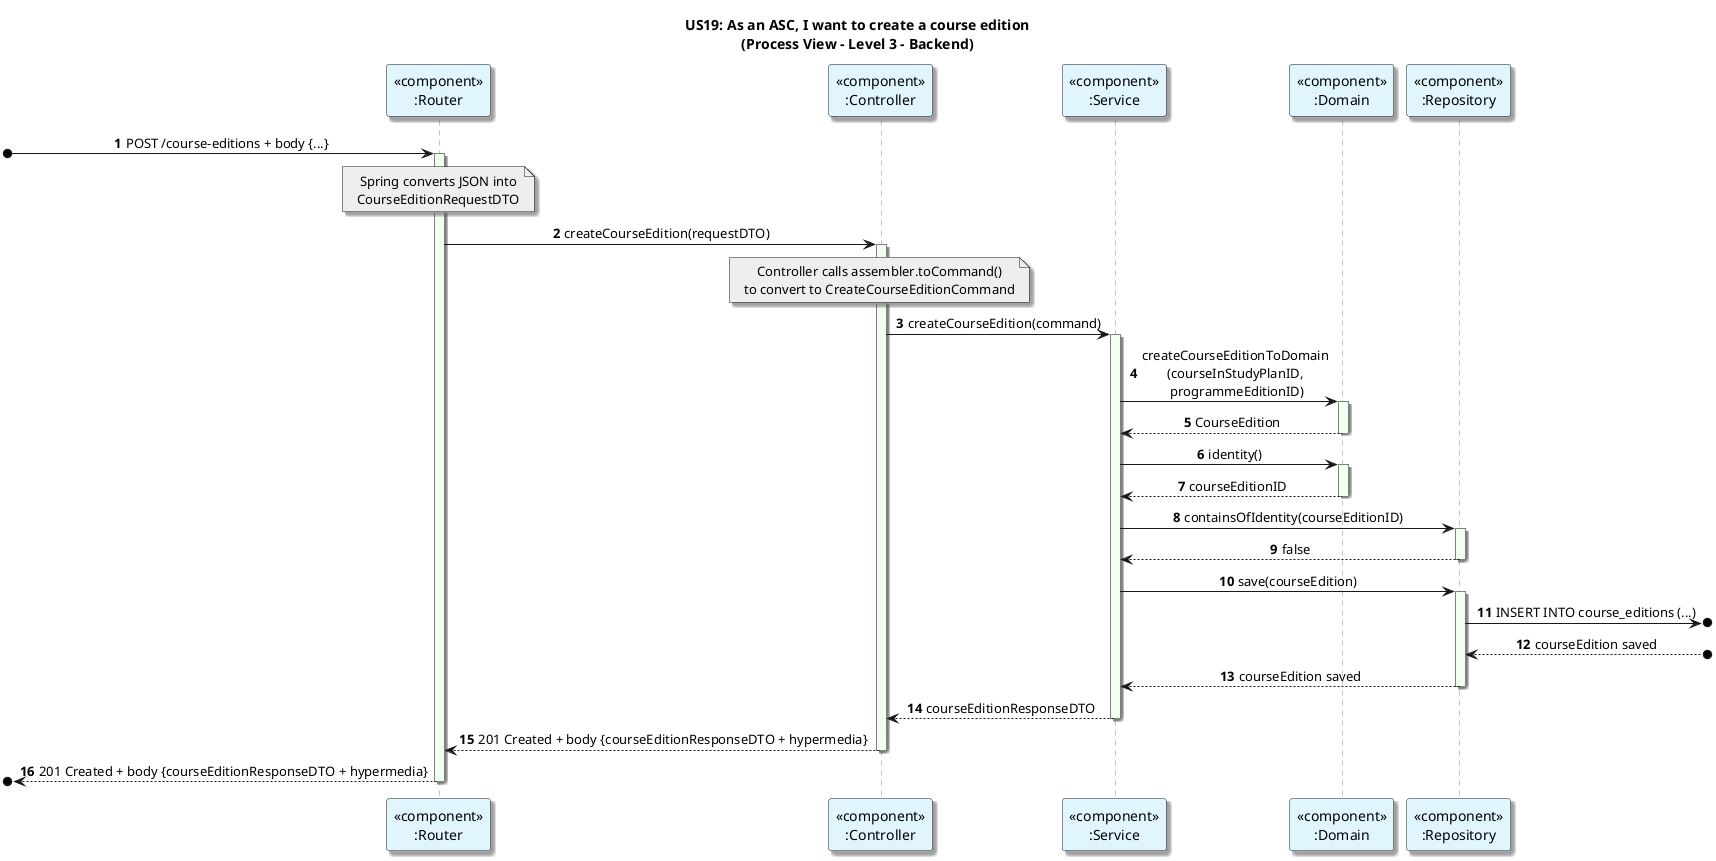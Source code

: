 @startuml
title: US19: As an ASC, I want to create a course edition\n(Process View - Level 3 - Backend)
autonumber

skinparam {
  ActivityPadding 2
  ActivityMargin 2
  BoxPadding 2
}
skinparam sequence {
    LifeLineBorderColor Grey
    LifeLineBackgroundColor HoneyDew
}
skinparam defaultTextAlignment center
skinparam shadowing true

participant "<<component>>\n:Router" as Router #E1F5FE
participant "<<component>>\n:Controller" as Controller #E1F5FE
participant "<<component>>\n:Service" as Service #E1F5FE
participant "<<component>>\n:Domain" as Domain #E1F5FE
participant "<<component>>\n:Repository" as Repository #E1F5FE


[o-> Router: POST /course-editions + body {...}
activate Router
note over Router #EEEEEE
Spring converts JSON into
CourseEditionRequestDTO
end note
Router -> Controller: createCourseEdition(requestDTO)
activate Controller

note over Controller #EEEEEE
Controller calls assembler.toCommand()
to convert to CreateCourseEditionCommand
end note



Controller -> Service: createCourseEdition(command)
activate Service


Service -> Domain: createCourseEditionToDomain\n(courseInStudyPlanID,\n programmeEditionID)
activate Domain
Domain --> Service: CourseEdition
deactivate Domain
Service -> Domain: identity()
activate Domain
Domain --> Service: courseEditionID
deactivate Domain

Service -> Repository: containsOfIdentity(courseEditionID)
activate Repository
Repository --> Service: false
deactivate Repository

Service -> Repository: save(courseEdition)
activate Repository

Repository ->o] : INSERT INTO course_editions (...)
Repository <--o]: courseEdition saved

Repository --> Service: courseEdition saved
deactivate Repository




    Service --> Controller: courseEditionResponseDTO
    deactivate Service


    Controller --> Router: 201 Created + body {courseEditionResponseDTO + hypermedia}



deactivate Controller

[o<-- Router: 201 Created + body {courseEditionResponseDTO + hypermedia}
deactivate Router
@enduml